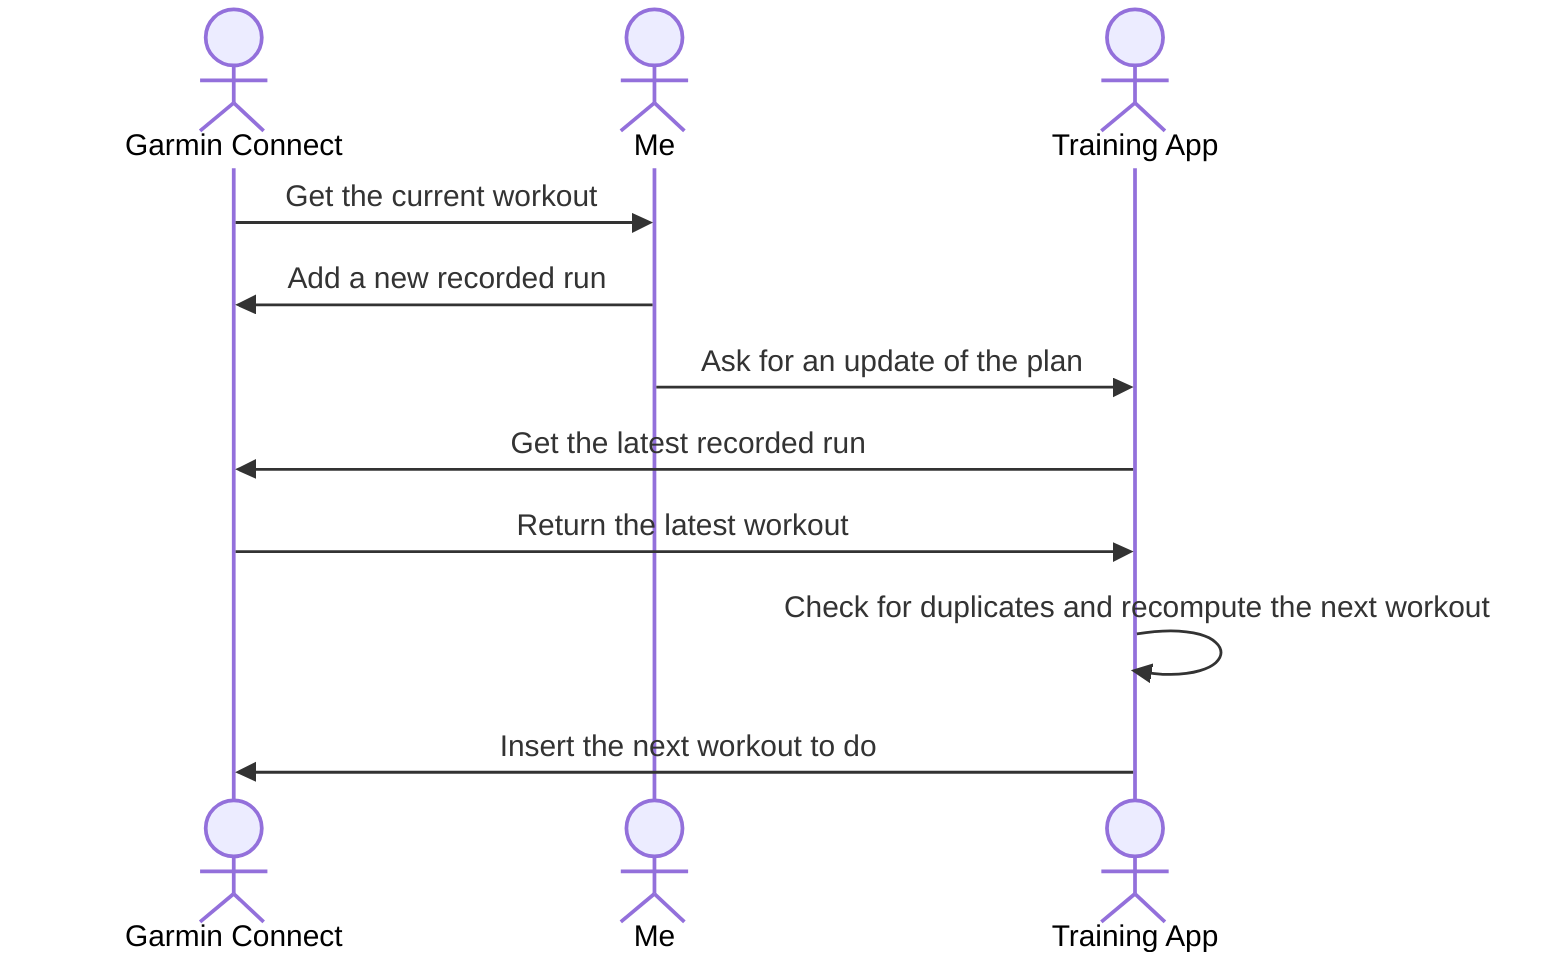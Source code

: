 sequenceDiagram
        actor Garmin Connect
        actor Me
        actor Training App

        Garmin Connect->>Me: Get the current workout
        Me->>Garmin Connect: Add a new recorded run
        Me->>Training App: Ask for an update of the plan
        Training App->>Garmin Connect: Get the latest recorded run
        Garmin Connect->>Training App: Return the latest workout
        Training App->>Training App: Check for duplicates and recompute the next workout
        Training App->>Garmin Connect: Insert the next workout to do